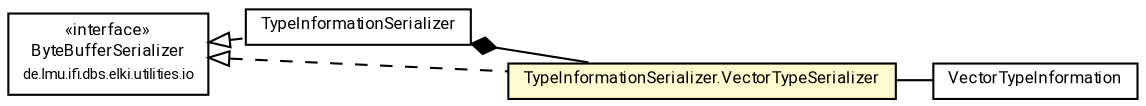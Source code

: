 #!/usr/local/bin/dot
#
# Class diagram 
# Generated by UMLGraph version R5_7_2-60-g0e99a6 (http://www.spinellis.gr/umlgraph/)
#

digraph G {
	graph [fontnames="svg"]
	edge [fontname="Roboto",fontsize=7,labelfontname="Roboto",labelfontsize=7,color="black"];
	node [fontname="Roboto",fontcolor="black",fontsize=8,shape=plaintext,margin=0,width=0,height=0];
	nodesep=0.15;
	ranksep=0.25;
	rankdir=LR;
	// de.lmu.ifi.dbs.elki.data.type.VectorTypeInformation<V extends de.lmu.ifi.dbs.elki.data.FeatureVector<?>>
	c10436393 [label=<<table title="de.lmu.ifi.dbs.elki.data.type.VectorTypeInformation" border="0" cellborder="1" cellspacing="0" cellpadding="2" href="VectorTypeInformation.html" target="_parent">
		<tr><td><table border="0" cellspacing="0" cellpadding="1">
		<tr><td align="center" balign="center"> <font face="Roboto">VectorTypeInformation</font> </td></tr>
		</table></td></tr>
		</table>>, URL="VectorTypeInformation.html"];
	// de.lmu.ifi.dbs.elki.data.type.TypeInformationSerializer
	c10436395 [label=<<table title="de.lmu.ifi.dbs.elki.data.type.TypeInformationSerializer" border="0" cellborder="1" cellspacing="0" cellpadding="2" href="TypeInformationSerializer.html" target="_parent">
		<tr><td><table border="0" cellspacing="0" cellpadding="1">
		<tr><td align="center" balign="center"> <font face="Roboto">TypeInformationSerializer</font> </td></tr>
		</table></td></tr>
		</table>>, URL="TypeInformationSerializer.html"];
	// de.lmu.ifi.dbs.elki.data.type.TypeInformationSerializer.VectorTypeSerializer
	c10436397 [label=<<table title="de.lmu.ifi.dbs.elki.data.type.TypeInformationSerializer.VectorTypeSerializer" border="0" cellborder="1" cellspacing="0" cellpadding="2" bgcolor="lemonChiffon" href="TypeInformationSerializer.VectorTypeSerializer.html" target="_parent">
		<tr><td><table border="0" cellspacing="0" cellpadding="1">
		<tr><td align="center" balign="center"> <font face="Roboto">TypeInformationSerializer.VectorTypeSerializer</font> </td></tr>
		</table></td></tr>
		</table>>, URL="TypeInformationSerializer.VectorTypeSerializer.html"];
	// de.lmu.ifi.dbs.elki.utilities.io.ByteBufferSerializer<T>
	c10437176 [label=<<table title="de.lmu.ifi.dbs.elki.utilities.io.ByteBufferSerializer" border="0" cellborder="1" cellspacing="0" cellpadding="2" href="../../utilities/io/ByteBufferSerializer.html" target="_parent">
		<tr><td><table border="0" cellspacing="0" cellpadding="1">
		<tr><td align="center" balign="center"> &#171;interface&#187; </td></tr>
		<tr><td align="center" balign="center"> <font face="Roboto">ByteBufferSerializer</font> </td></tr>
		<tr><td align="center" balign="center"> <font face="Roboto" point-size="7.0">de.lmu.ifi.dbs.elki.utilities.io</font> </td></tr>
		</table></td></tr>
		</table>>, URL="../../utilities/io/ByteBufferSerializer.html"];
	// de.lmu.ifi.dbs.elki.data.type.TypeInformationSerializer implements de.lmu.ifi.dbs.elki.utilities.io.ByteBufferSerializer<T>
	c10437176 -> c10436395 [arrowtail=empty,style=dashed,dir=back,weight=9];
	// de.lmu.ifi.dbs.elki.data.type.TypeInformationSerializer composed de.lmu.ifi.dbs.elki.data.type.TypeInformationSerializer.VectorTypeSerializer
	c10436395 -> c10436397 [arrowhead=none,arrowtail=diamond,dir=back,weight=6];
	// de.lmu.ifi.dbs.elki.data.type.TypeInformationSerializer.VectorTypeSerializer implements de.lmu.ifi.dbs.elki.utilities.io.ByteBufferSerializer<T>
	c10437176 -> c10436397 [arrowtail=empty,style=dashed,dir=back,weight=9];
	// de.lmu.ifi.dbs.elki.data.type.TypeInformationSerializer.VectorTypeSerializer assoc de.lmu.ifi.dbs.elki.data.type.VectorTypeInformation<V extends de.lmu.ifi.dbs.elki.data.FeatureVector<?>>
	c10436397 -> c10436393 [arrowhead=none,weight=2];
}

